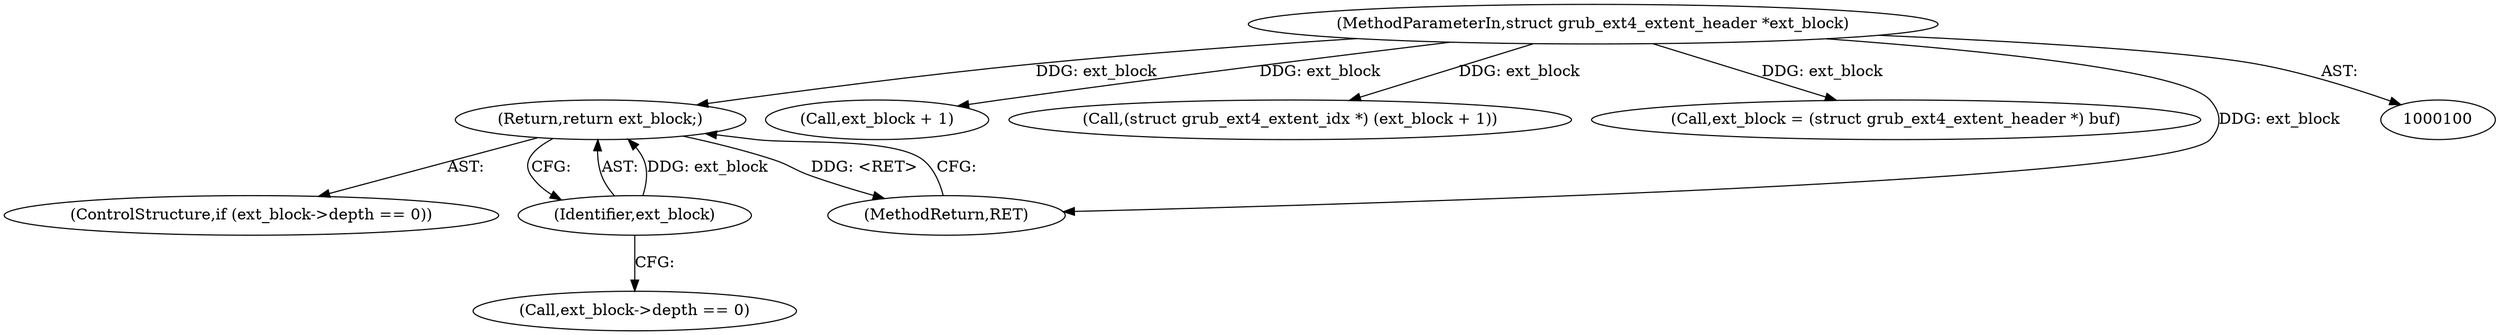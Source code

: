 digraph "0_radare2_65000a7fd9eea62359e6d6714f17b94a99a82edd_1@pointer" {
"1000134" [label="(Return,return ext_block;)"];
"1000135" [label="(Identifier,ext_block)"];
"1000103" [label="(MethodParameterIn,struct grub_ext4_extent_header *ext_block)"];
"1000116" [label="(Call,ext_block + 1)"];
"1000128" [label="(ControlStructure,if (ext_block->depth == 0))"];
"1000135" [label="(Identifier,ext_block)"];
"1000114" [label="(Call,(struct grub_ext4_extent_idx *) (ext_block + 1))"];
"1000202" [label="(Call,ext_block = (struct grub_ext4_extent_header *) buf)"];
"1000134" [label="(Return,return ext_block;)"];
"1000103" [label="(MethodParameterIn,struct grub_ext4_extent_header *ext_block)"];
"1000207" [label="(MethodReturn,RET)"];
"1000129" [label="(Call,ext_block->depth == 0)"];
"1000134" -> "1000128"  [label="AST: "];
"1000134" -> "1000135"  [label="CFG: "];
"1000135" -> "1000134"  [label="AST: "];
"1000207" -> "1000134"  [label="CFG: "];
"1000134" -> "1000207"  [label="DDG: <RET>"];
"1000135" -> "1000134"  [label="DDG: ext_block"];
"1000103" -> "1000134"  [label="DDG: ext_block"];
"1000135" -> "1000129"  [label="CFG: "];
"1000103" -> "1000100"  [label="AST: "];
"1000103" -> "1000207"  [label="DDG: ext_block"];
"1000103" -> "1000114"  [label="DDG: ext_block"];
"1000103" -> "1000116"  [label="DDG: ext_block"];
"1000103" -> "1000202"  [label="DDG: ext_block"];
}
